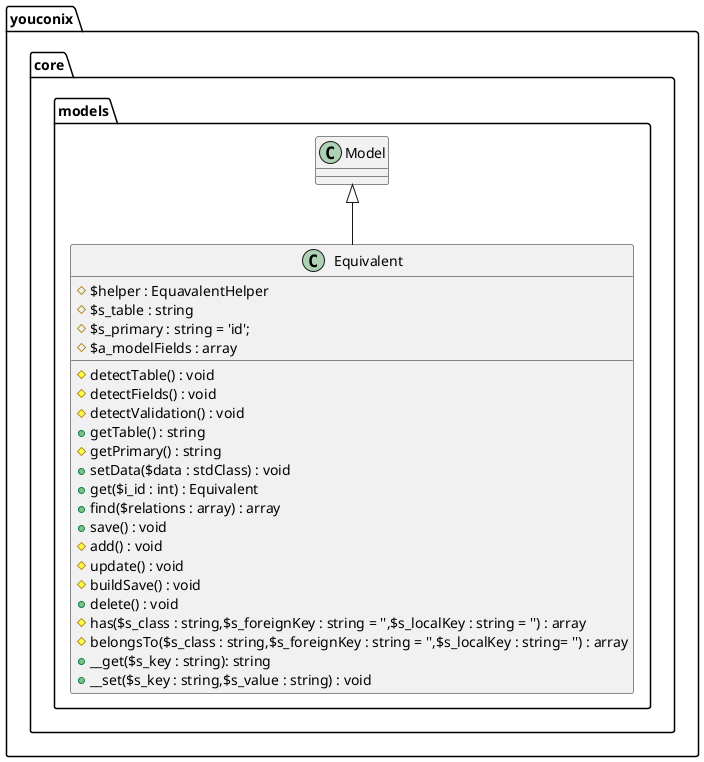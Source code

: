 @startuml
class youconix.core.models.Equivalent extends youconix.core.models.Model {
    # $helper : EquavalentHelper
    # $s_table : string
    # $s_primary : string = 'id';
    # $a_modelFields : array

    # detectTable() : void
    # detectFields() : void
    # detectValidation() : void
    + getTable() : string
    # getPrimary() : string
    + setData($data : stdClass) : void
    + get($i_id : int) : Equivalent
    + find($relations : array) : array
    + save() : void
    # add() : void
    # update() : void
    # buildSave() : void
    + delete() : void
    # has($s_class : string,$s_foreignKey : string = '',$s_localKey : string = '') : array
    # belongsTo($s_class : string,$s_foreignKey : string = '',$s_localKey : string= '') : array
    + __get($s_key : string): string
    + __set($s_key : string,$s_value : string) : void
}
@enduml